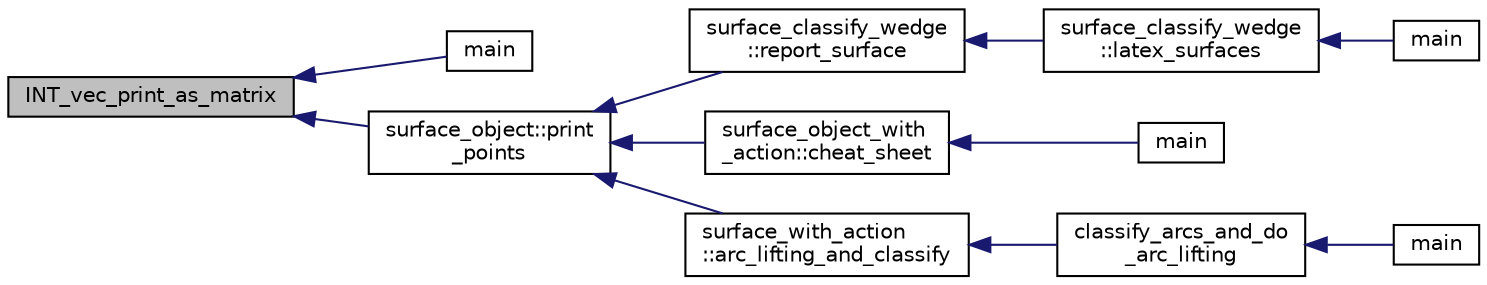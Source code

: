 digraph "INT_vec_print_as_matrix"
{
  edge [fontname="Helvetica",fontsize="10",labelfontname="Helvetica",labelfontsize="10"];
  node [fontname="Helvetica",fontsize="10",shape=record];
  rankdir="LR";
  Node6942 [label="INT_vec_print_as_matrix",height=0.2,width=0.4,color="black", fillcolor="grey75", style="filled", fontcolor="black"];
  Node6942 -> Node6943 [dir="back",color="midnightblue",fontsize="10",style="solid",fontname="Helvetica"];
  Node6943 [label="main",height=0.2,width=0.4,color="black", fillcolor="white", style="filled",URL="$d0/de6/projective__space__main_8_c.html#a3c04138a5bfe5d72780bb7e82a18e627"];
  Node6942 -> Node6944 [dir="back",color="midnightblue",fontsize="10",style="solid",fontname="Helvetica"];
  Node6944 [label="surface_object::print\l_points",height=0.2,width=0.4,color="black", fillcolor="white", style="filled",URL="$df/df8/classsurface__object.html#a80d7fdb3c014dcdad81ce942399f5770"];
  Node6944 -> Node6945 [dir="back",color="midnightblue",fontsize="10",style="solid",fontname="Helvetica"];
  Node6945 [label="surface_classify_wedge\l::report_surface",height=0.2,width=0.4,color="black", fillcolor="white", style="filled",URL="$d7/d5c/classsurface__classify__wedge.html#ad577d435c4726d0a35c10b2f8d4ed00c"];
  Node6945 -> Node6946 [dir="back",color="midnightblue",fontsize="10",style="solid",fontname="Helvetica"];
  Node6946 [label="surface_classify_wedge\l::latex_surfaces",height=0.2,width=0.4,color="black", fillcolor="white", style="filled",URL="$d7/d5c/classsurface__classify__wedge.html#a5698763ece48d6f0a605527ca62429c5"];
  Node6946 -> Node6947 [dir="back",color="midnightblue",fontsize="10",style="solid",fontname="Helvetica"];
  Node6947 [label="main",height=0.2,width=0.4,color="black", fillcolor="white", style="filled",URL="$df/df8/surface__classify_8_c.html#a217dbf8b442f20279ea00b898af96f52"];
  Node6944 -> Node6948 [dir="back",color="midnightblue",fontsize="10",style="solid",fontname="Helvetica"];
  Node6948 [label="surface_object_with\l_action::cheat_sheet",height=0.2,width=0.4,color="black", fillcolor="white", style="filled",URL="$db/d28/classsurface__object__with__action.html#a13371a6bb26f27759adcc0f7292b12d2"];
  Node6948 -> Node6949 [dir="back",color="midnightblue",fontsize="10",style="solid",fontname="Helvetica"];
  Node6949 [label="main",height=0.2,width=0.4,color="black", fillcolor="white", style="filled",URL="$d2/dfa/create__surface__main_8_c.html#a217dbf8b442f20279ea00b898af96f52"];
  Node6944 -> Node6950 [dir="back",color="midnightblue",fontsize="10",style="solid",fontname="Helvetica"];
  Node6950 [label="surface_with_action\l::arc_lifting_and_classify",height=0.2,width=0.4,color="black", fillcolor="white", style="filled",URL="$d8/df9/classsurface__with__action.html#a62a3948f830c59e09ef94937650a07a4"];
  Node6950 -> Node6951 [dir="back",color="midnightblue",fontsize="10",style="solid",fontname="Helvetica"];
  Node6951 [label="classify_arcs_and_do\l_arc_lifting",height=0.2,width=0.4,color="black", fillcolor="white", style="filled",URL="$d6/dc3/arc__lifting__main_8_c.html#afdd7be16f16b8c71e9a72fe5f6a0b59c"];
  Node6951 -> Node6952 [dir="back",color="midnightblue",fontsize="10",style="solid",fontname="Helvetica"];
  Node6952 [label="main",height=0.2,width=0.4,color="black", fillcolor="white", style="filled",URL="$d6/dc3/arc__lifting__main_8_c.html#a217dbf8b442f20279ea00b898af96f52"];
}
